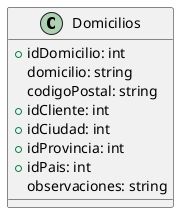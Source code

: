 @startuml Domicilios
class Domicilios{
    +idDomicilio: int
    domicilio: string
    codigoPostal: string
    +idCliente: int
    +idCiudad: int
    +idProvincia: int
    +idPais: int
    observaciones: string
}
@enduml